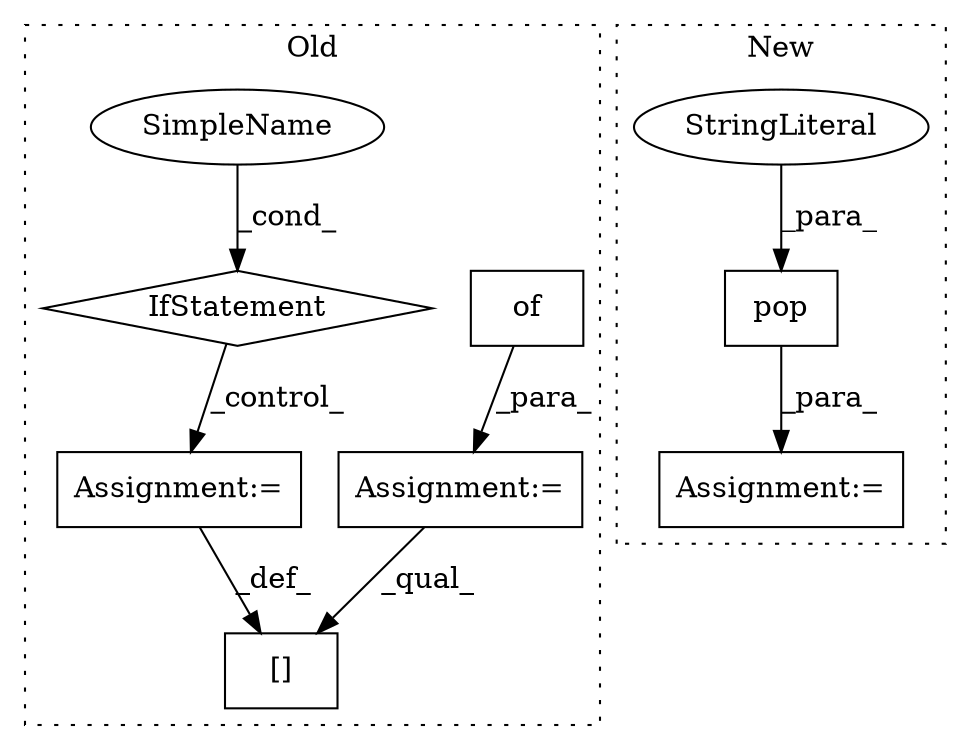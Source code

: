 digraph G {
subgraph cluster0 {
1 [label="of" a="32" s="1587" l="4" shape="box"];
3 [label="Assignment:=" a="7" s="1582" l="1" shape="box"];
6 [label="[]" a="2" s="1736,1747" l="8,1" shape="box"];
7 [label="Assignment:=" a="7" s="1748" l="1" shape="box"];
8 [label="IfStatement" a="25" s="1678,1700" l="4,2" shape="diamond"];
9 [label="SimpleName" a="42" s="" l="" shape="ellipse"];
label = "Old";
style="dotted";
}
subgraph cluster1 {
2 [label="pop" a="32" s="724,751" l="4,1" shape="box"];
4 [label="StringLiteral" a="45" s="728" l="11" shape="ellipse"];
5 [label="Assignment:=" a="7" s="712" l="1" shape="box"];
label = "New";
style="dotted";
}
1 -> 3 [label="_para_"];
2 -> 5 [label="_para_"];
3 -> 6 [label="_qual_"];
4 -> 2 [label="_para_"];
7 -> 6 [label="_def_"];
8 -> 7 [label="_control_"];
9 -> 8 [label="_cond_"];
}